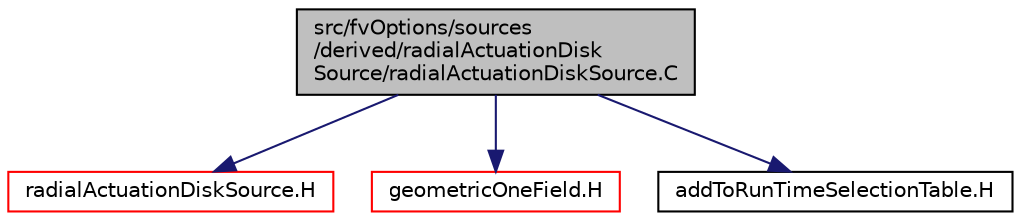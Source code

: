 digraph "src/fvOptions/sources/derived/radialActuationDiskSource/radialActuationDiskSource.C"
{
  bgcolor="transparent";
  edge [fontname="Helvetica",fontsize="10",labelfontname="Helvetica",labelfontsize="10"];
  node [fontname="Helvetica",fontsize="10",shape=record];
  Node1 [label="src/fvOptions/sources\l/derived/radialActuationDisk\lSource/radialActuationDiskSource.C",height=0.2,width=0.4,color="black", fillcolor="grey75", style="filled", fontcolor="black"];
  Node1 -> Node2 [color="midnightblue",fontsize="10",style="solid",fontname="Helvetica"];
  Node2 [label="radialActuationDiskSource.H",height=0.2,width=0.4,color="red",URL="$a06574.html"];
  Node1 -> Node3 [color="midnightblue",fontsize="10",style="solid",fontname="Helvetica"];
  Node3 [label="geometricOneField.H",height=0.2,width=0.4,color="red",URL="$a08339.html"];
  Node1 -> Node4 [color="midnightblue",fontsize="10",style="solid",fontname="Helvetica"];
  Node4 [label="addToRunTimeSelectionTable.H",height=0.2,width=0.4,color="black",URL="$a08150.html",tooltip="Macros for easy insertion into run-time selection tables. "];
}
